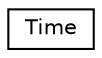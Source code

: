 digraph "Graphical Class Hierarchy"
{
 // LATEX_PDF_SIZE
  edge [fontname="Helvetica",fontsize="10",labelfontname="Helvetica",labelfontsize="10"];
  node [fontname="Helvetica",fontsize="10",shape=record];
  rankdir="LR";
  Node0 [label="Time",height=0.2,width=0.4,color="black", fillcolor="white", style="filled",URL="$structTime.html",tooltip=" "];
}
